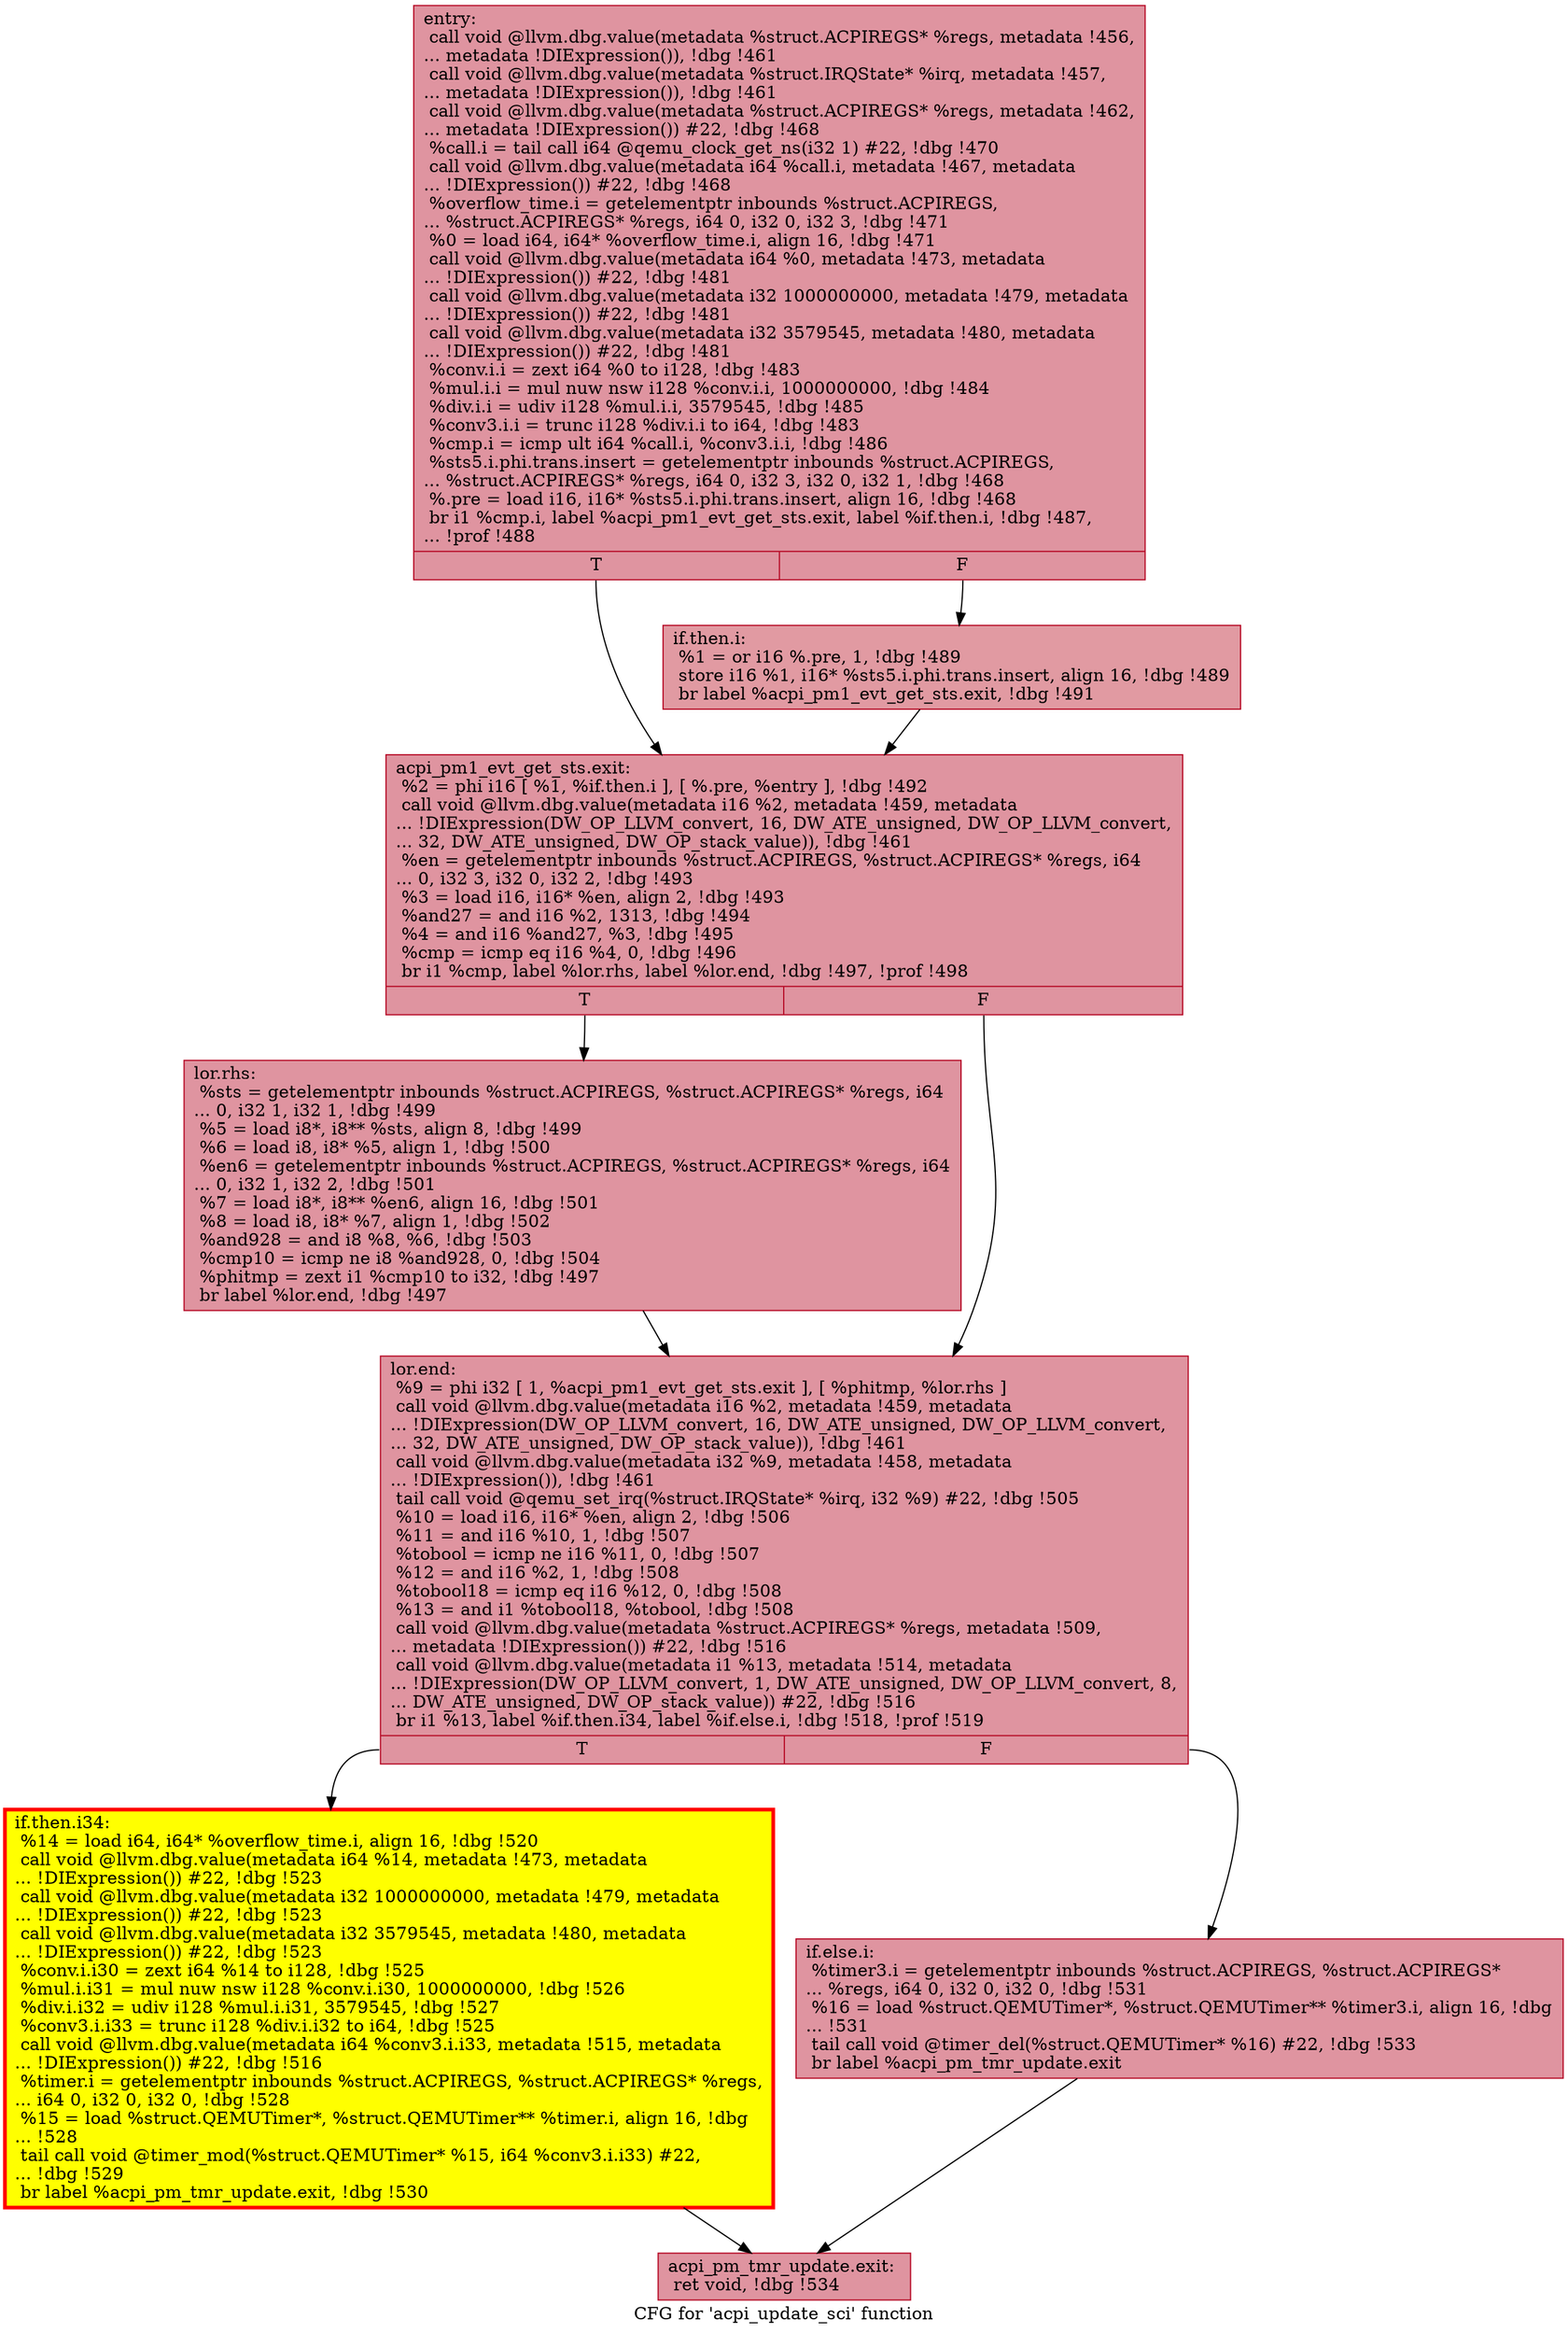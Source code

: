 digraph "CFG for 'acpi_update_sci' function" {
	label="CFG for 'acpi_update_sci' function";

	Node0x561dc787aec0 [shape=record,color="#b70d28ff", style=filled, fillcolor="#b70d2870",label="{entry:\l  call void @llvm.dbg.value(metadata %struct.ACPIREGS* %regs, metadata !456,\l... metadata !DIExpression()), !dbg !461\l  call void @llvm.dbg.value(metadata %struct.IRQState* %irq, metadata !457,\l... metadata !DIExpression()), !dbg !461\l  call void @llvm.dbg.value(metadata %struct.ACPIREGS* %regs, metadata !462,\l... metadata !DIExpression()) #22, !dbg !468\l  %call.i = tail call i64 @qemu_clock_get_ns(i32 1) #22, !dbg !470\l  call void @llvm.dbg.value(metadata i64 %call.i, metadata !467, metadata\l... !DIExpression()) #22, !dbg !468\l  %overflow_time.i = getelementptr inbounds %struct.ACPIREGS,\l... %struct.ACPIREGS* %regs, i64 0, i32 0, i32 3, !dbg !471\l  %0 = load i64, i64* %overflow_time.i, align 16, !dbg !471\l  call void @llvm.dbg.value(metadata i64 %0, metadata !473, metadata\l... !DIExpression()) #22, !dbg !481\l  call void @llvm.dbg.value(metadata i32 1000000000, metadata !479, metadata\l... !DIExpression()) #22, !dbg !481\l  call void @llvm.dbg.value(metadata i32 3579545, metadata !480, metadata\l... !DIExpression()) #22, !dbg !481\l  %conv.i.i = zext i64 %0 to i128, !dbg !483\l  %mul.i.i = mul nuw nsw i128 %conv.i.i, 1000000000, !dbg !484\l  %div.i.i = udiv i128 %mul.i.i, 3579545, !dbg !485\l  %conv3.i.i = trunc i128 %div.i.i to i64, !dbg !483\l  %cmp.i = icmp ult i64 %call.i, %conv3.i.i, !dbg !486\l  %sts5.i.phi.trans.insert = getelementptr inbounds %struct.ACPIREGS,\l... %struct.ACPIREGS* %regs, i64 0, i32 3, i32 0, i32 1, !dbg !468\l  %.pre = load i16, i16* %sts5.i.phi.trans.insert, align 16, !dbg !468\l  br i1 %cmp.i, label %acpi_pm1_evt_get_sts.exit, label %if.then.i, !dbg !487,\l... !prof !488\l|{<s0>T|<s1>F}}"];
	Node0x561dc787aec0:s0 -> Node0x561dc77bcae0;
	Node0x561dc787aec0:s1 -> Node0x561dc78d9370;
	Node0x561dc78d9370 [shape=record,color="#b70d28ff", style=filled, fillcolor="#bb1b2c70",label="{if.then.i:                                        \l  %1 = or i16 %.pre, 1, !dbg !489\l  store i16 %1, i16* %sts5.i.phi.trans.insert, align 16, !dbg !489\l  br label %acpi_pm1_evt_get_sts.exit, !dbg !491\l}"];
	Node0x561dc78d9370 -> Node0x561dc77bcae0;
	Node0x561dc77bcae0 [shape=record,color="#b70d28ff", style=filled, fillcolor="#b70d2870",label="{acpi_pm1_evt_get_sts.exit:                        \l  %2 = phi i16 [ %1, %if.then.i ], [ %.pre, %entry ], !dbg !492\l  call void @llvm.dbg.value(metadata i16 %2, metadata !459, metadata\l... !DIExpression(DW_OP_LLVM_convert, 16, DW_ATE_unsigned, DW_OP_LLVM_convert,\l... 32, DW_ATE_unsigned, DW_OP_stack_value)), !dbg !461\l  %en = getelementptr inbounds %struct.ACPIREGS, %struct.ACPIREGS* %regs, i64\l... 0, i32 3, i32 0, i32 2, !dbg !493\l  %3 = load i16, i16* %en, align 2, !dbg !493\l  %and27 = and i16 %2, 1313, !dbg !494\l  %4 = and i16 %and27, %3, !dbg !495\l  %cmp = icmp eq i16 %4, 0, !dbg !496\l  br i1 %cmp, label %lor.rhs, label %lor.end, !dbg !497, !prof !498\l|{<s0>T|<s1>F}}"];
	Node0x561dc77bcae0:s0 -> Node0x561dc787d0b0;
	Node0x561dc77bcae0:s1 -> Node0x561dc787d060;
	Node0x561dc787d0b0 [shape=record,color="#b70d28ff", style=filled, fillcolor="#b70d2870",label="{lor.rhs:                                          \l  %sts = getelementptr inbounds %struct.ACPIREGS, %struct.ACPIREGS* %regs, i64\l... 0, i32 1, i32 1, !dbg !499\l  %5 = load i8*, i8** %sts, align 8, !dbg !499\l  %6 = load i8, i8* %5, align 1, !dbg !500\l  %en6 = getelementptr inbounds %struct.ACPIREGS, %struct.ACPIREGS* %regs, i64\l... 0, i32 1, i32 2, !dbg !501\l  %7 = load i8*, i8** %en6, align 16, !dbg !501\l  %8 = load i8, i8* %7, align 1, !dbg !502\l  %and928 = and i8 %8, %6, !dbg !503\l  %cmp10 = icmp ne i8 %and928, 0, !dbg !504\l  %phitmp = zext i1 %cmp10 to i32, !dbg !497\l  br label %lor.end, !dbg !497\l}"];
	Node0x561dc787d0b0 -> Node0x561dc787d060;
	Node0x561dc787d060 [shape=record,color="#b70d28ff", style=filled, fillcolor="#b70d2870",label="{lor.end:                                          \l  %9 = phi i32 [ 1, %acpi_pm1_evt_get_sts.exit ], [ %phitmp, %lor.rhs ]\l  call void @llvm.dbg.value(metadata i16 %2, metadata !459, metadata\l... !DIExpression(DW_OP_LLVM_convert, 16, DW_ATE_unsigned, DW_OP_LLVM_convert,\l... 32, DW_ATE_unsigned, DW_OP_stack_value)), !dbg !461\l  call void @llvm.dbg.value(metadata i32 %9, metadata !458, metadata\l... !DIExpression()), !dbg !461\l  tail call void @qemu_set_irq(%struct.IRQState* %irq, i32 %9) #22, !dbg !505\l  %10 = load i16, i16* %en, align 2, !dbg !506\l  %11 = and i16 %10, 1, !dbg !507\l  %tobool = icmp ne i16 %11, 0, !dbg !507\l  %12 = and i16 %2, 1, !dbg !508\l  %tobool18 = icmp eq i16 %12, 0, !dbg !508\l  %13 = and i1 %tobool18, %tobool, !dbg !508\l  call void @llvm.dbg.value(metadata %struct.ACPIREGS* %regs, metadata !509,\l... metadata !DIExpression()) #22, !dbg !516\l  call void @llvm.dbg.value(metadata i1 %13, metadata !514, metadata\l... !DIExpression(DW_OP_LLVM_convert, 1, DW_ATE_unsigned, DW_OP_LLVM_convert, 8,\l... DW_ATE_unsigned, DW_OP_stack_value)) #22, !dbg !516\l  br i1 %13, label %if.then.i34, label %if.else.i, !dbg !518, !prof !519\l|{<s0>T|<s1>F}}"];
	Node0x561dc787d060:s0 -> Node0x561dc78135b0;
	Node0x561dc787d060:s1 -> Node0x561dc77bcba0;
	Node0x561dc78135b0 [shape=record,penwidth=3.0, style="filled", color="red", fillcolor="yellow",label="{if.then.i34:                                      \l  %14 = load i64, i64* %overflow_time.i, align 16, !dbg !520\l  call void @llvm.dbg.value(metadata i64 %14, metadata !473, metadata\l... !DIExpression()) #22, !dbg !523\l  call void @llvm.dbg.value(metadata i32 1000000000, metadata !479, metadata\l... !DIExpression()) #22, !dbg !523\l  call void @llvm.dbg.value(metadata i32 3579545, metadata !480, metadata\l... !DIExpression()) #22, !dbg !523\l  %conv.i.i30 = zext i64 %14 to i128, !dbg !525\l  %mul.i.i31 = mul nuw nsw i128 %conv.i.i30, 1000000000, !dbg !526\l  %div.i.i32 = udiv i128 %mul.i.i31, 3579545, !dbg !527\l  %conv3.i.i33 = trunc i128 %div.i.i32 to i64, !dbg !525\l  call void @llvm.dbg.value(metadata i64 %conv3.i.i33, metadata !515, metadata\l... !DIExpression()) #22, !dbg !516\l  %timer.i = getelementptr inbounds %struct.ACPIREGS, %struct.ACPIREGS* %regs,\l... i64 0, i32 0, i32 0, !dbg !528\l  %15 = load %struct.QEMUTimer*, %struct.QEMUTimer** %timer.i, align 16, !dbg\l... !528\l  tail call void @timer_mod(%struct.QEMUTimer* %15, i64 %conv3.i.i33) #22,\l... !dbg !529\l  br label %acpi_pm_tmr_update.exit, !dbg !530\l}"];
	Node0x561dc78135b0 -> Node0x561dc79a4380;
	Node0x561dc77bcba0 [shape=record,color="#b70d28ff", style=filled, fillcolor="#b70d2870",label="{if.else.i:                                        \l  %timer3.i = getelementptr inbounds %struct.ACPIREGS, %struct.ACPIREGS*\l... %regs, i64 0, i32 0, i32 0, !dbg !531\l  %16 = load %struct.QEMUTimer*, %struct.QEMUTimer** %timer3.i, align 16, !dbg\l... !531\l  tail call void @timer_del(%struct.QEMUTimer* %16) #22, !dbg !533\l  br label %acpi_pm_tmr_update.exit\l}"];
	Node0x561dc77bcba0 -> Node0x561dc79a4380;
	Node0x561dc79a4380 [shape=record,color="#b70d28ff", style=filled, fillcolor="#b70d2870",label="{acpi_pm_tmr_update.exit:                          \l  ret void, !dbg !534\l}"];
}
